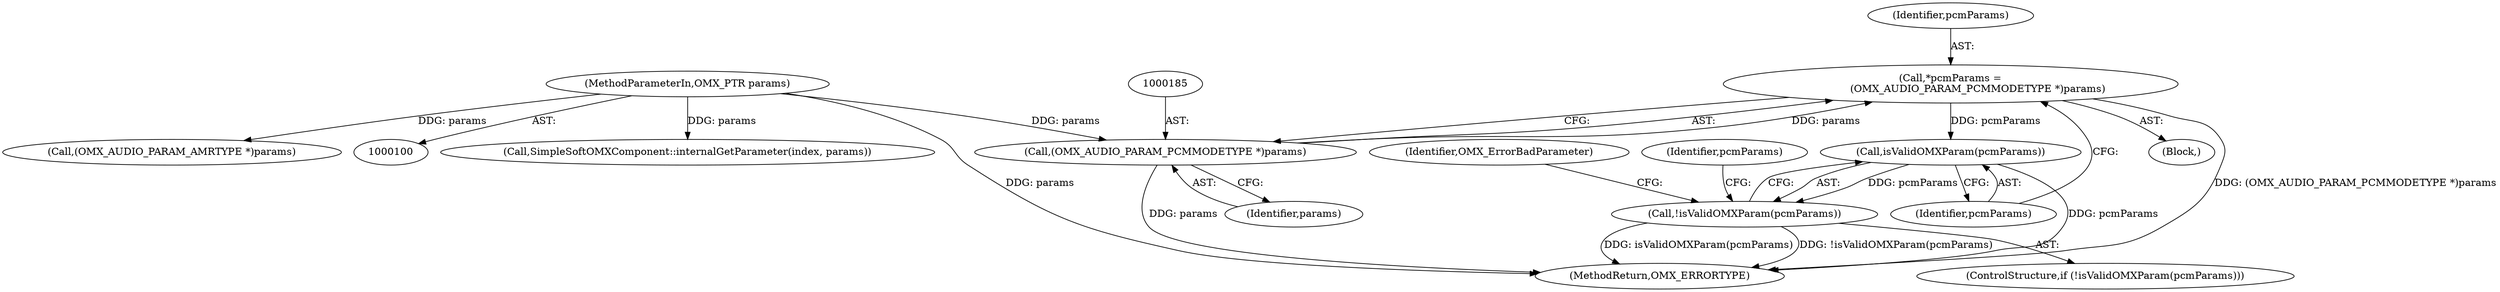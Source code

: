 digraph "0_Android_295c883fe3105b19bcd0f9e07d54c6b589fc5bff_6@pointer" {
"1000182" [label="(Call,*pcmParams =\n                 (OMX_AUDIO_PARAM_PCMMODETYPE *)params)"];
"1000184" [label="(Call,(OMX_AUDIO_PARAM_PCMMODETYPE *)params)"];
"1000102" [label="(MethodParameterIn,OMX_PTR params)"];
"1000189" [label="(Call,isValidOMXParam(pcmParams))"];
"1000188" [label="(Call,!isValidOMXParam(pcmParams))"];
"1000190" [label="(Identifier,pcmParams)"];
"1000180" [label="(Block,)"];
"1000182" [label="(Call,*pcmParams =\n                 (OMX_AUDIO_PARAM_PCMMODETYPE *)params)"];
"1000184" [label="(Call,(OMX_AUDIO_PARAM_PCMMODETYPE *)params)"];
"1000189" [label="(Call,isValidOMXParam(pcmParams))"];
"1000261" [label="(Call,SimpleSoftOMXComponent::internalGetParameter(index, params))"];
"1000193" [label="(Identifier,OMX_ErrorBadParameter)"];
"1000188" [label="(Call,!isValidOMXParam(pcmParams))"];
"1000264" [label="(MethodReturn,OMX_ERRORTYPE)"];
"1000197" [label="(Identifier,pcmParams)"];
"1000187" [label="(ControlStructure,if (!isValidOMXParam(pcmParams)))"];
"1000112" [label="(Call,(OMX_AUDIO_PARAM_AMRTYPE *)params)"];
"1000102" [label="(MethodParameterIn,OMX_PTR params)"];
"1000183" [label="(Identifier,pcmParams)"];
"1000186" [label="(Identifier,params)"];
"1000182" -> "1000180"  [label="AST: "];
"1000182" -> "1000184"  [label="CFG: "];
"1000183" -> "1000182"  [label="AST: "];
"1000184" -> "1000182"  [label="AST: "];
"1000190" -> "1000182"  [label="CFG: "];
"1000182" -> "1000264"  [label="DDG: (OMX_AUDIO_PARAM_PCMMODETYPE *)params"];
"1000184" -> "1000182"  [label="DDG: params"];
"1000182" -> "1000189"  [label="DDG: pcmParams"];
"1000184" -> "1000186"  [label="CFG: "];
"1000185" -> "1000184"  [label="AST: "];
"1000186" -> "1000184"  [label="AST: "];
"1000184" -> "1000264"  [label="DDG: params"];
"1000102" -> "1000184"  [label="DDG: params"];
"1000102" -> "1000100"  [label="AST: "];
"1000102" -> "1000264"  [label="DDG: params"];
"1000102" -> "1000112"  [label="DDG: params"];
"1000102" -> "1000261"  [label="DDG: params"];
"1000189" -> "1000188"  [label="AST: "];
"1000189" -> "1000190"  [label="CFG: "];
"1000190" -> "1000189"  [label="AST: "];
"1000188" -> "1000189"  [label="CFG: "];
"1000189" -> "1000264"  [label="DDG: pcmParams"];
"1000189" -> "1000188"  [label="DDG: pcmParams"];
"1000188" -> "1000187"  [label="AST: "];
"1000193" -> "1000188"  [label="CFG: "];
"1000197" -> "1000188"  [label="CFG: "];
"1000188" -> "1000264"  [label="DDG: !isValidOMXParam(pcmParams)"];
"1000188" -> "1000264"  [label="DDG: isValidOMXParam(pcmParams)"];
}
